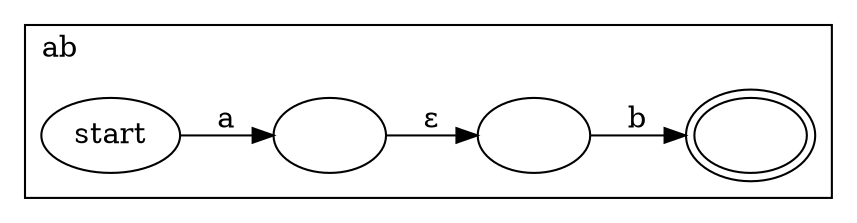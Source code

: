 digraph nfa {
  rankdir="LR";
  labeljust="l";
  node [label=""];
  
  subgraph cluster {
    label = "ab";
    
    0;
    1;
    2;
    3;
    0 -> 1 [label="b"];
    2 -> 3 [label="a"];
    3 -> 0 [label="ε"];
    
  };
  
  1 [peripheries=2];
  2 [label="start"];
  
}
